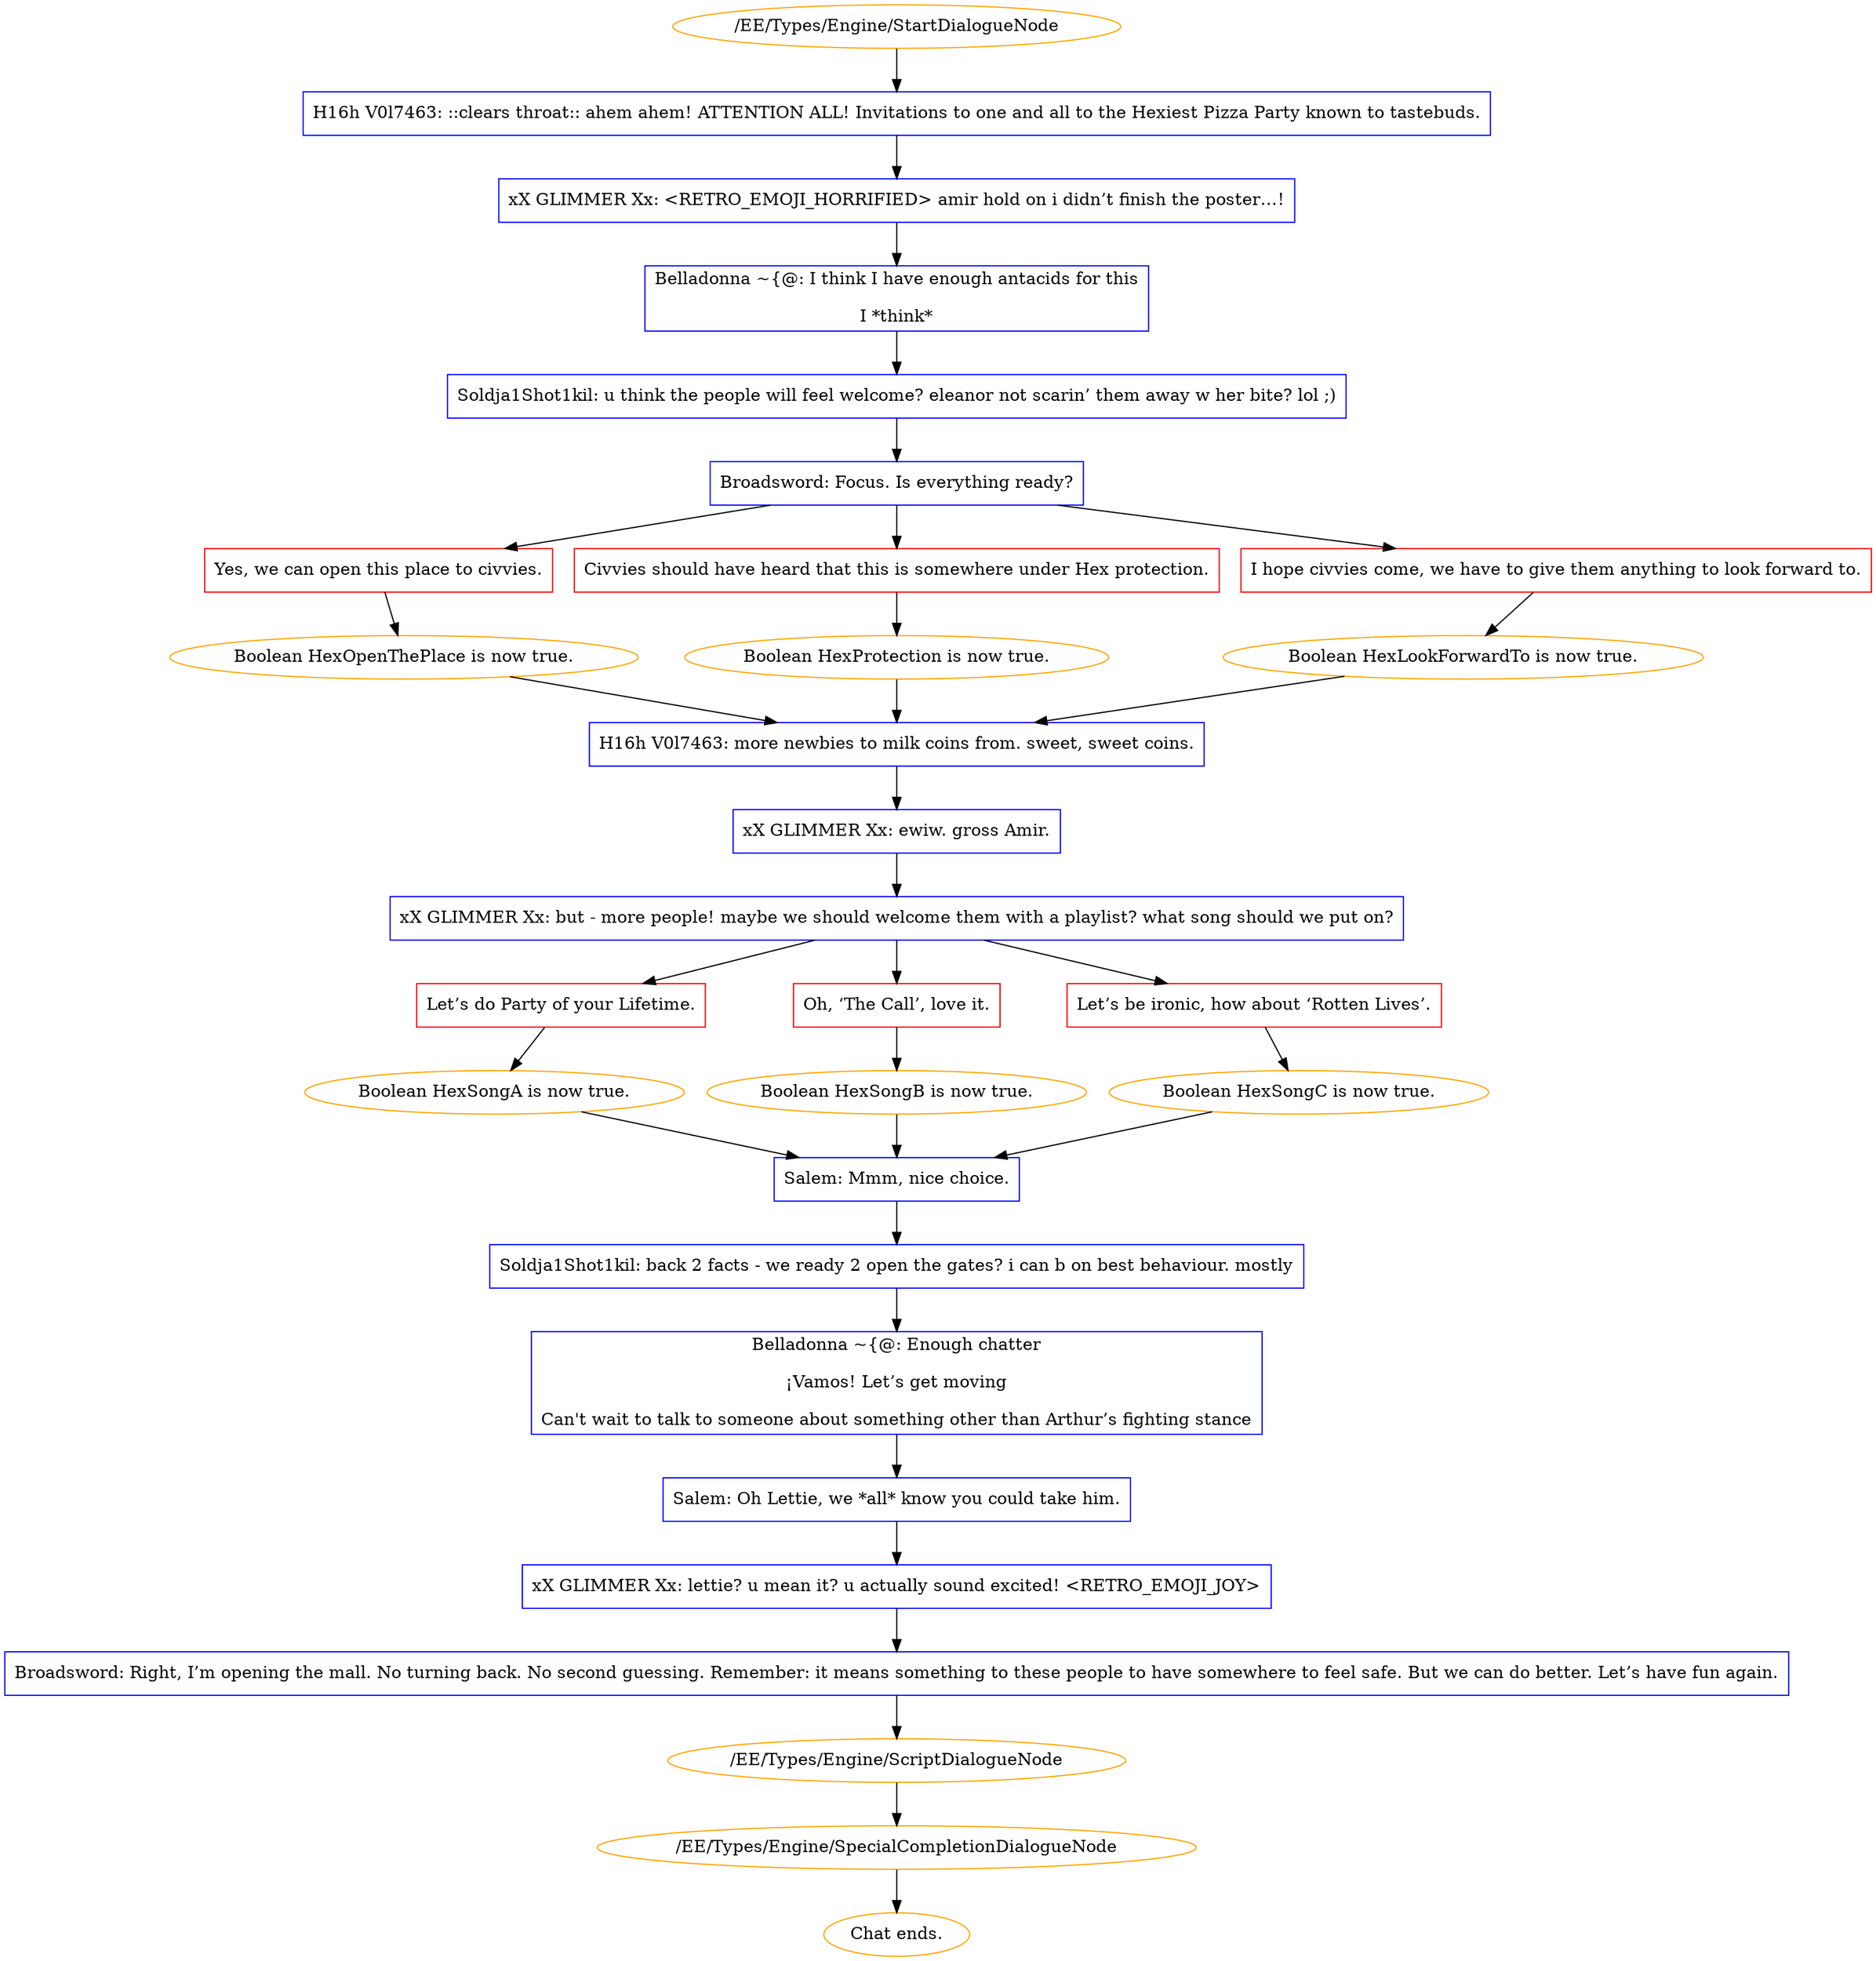 digraph {
	9 [label="/EE/Types/Engine/StartDialogueNode",color=orange];
		9 -> 151;
	151 [label="H16h V0l7463: ::clears throat:: ahem ahem! ATTENTION ALL! Invitations to one and all to the Hexiest Pizza Party known to tastebuds.",shape=box,color=blue];
		151 -> 152;
	152 [label="xX GLIMMER Xx: <RETRO_EMOJI_HORRIFIED> amir hold on i didn’t finish the poster…!",shape=box,color=blue];
		152 -> 153;
	153 [label="Belladonna ~{@: I think I have enough antacids for this
I *think*",shape=box,color=blue];
		153 -> 154;
	154 [label="Soldja1Shot1kil: u think the people will feel welcome? eleanor not scarin’ them away w her bite? lol ;)",shape=box,color=blue];
		154 -> 155;
	155 [label="Broadsword: Focus. Is everything ready?",shape=box,color=blue];
		155 -> 156;
		155 -> 157;
		155 -> 158;
	156 [label="Yes, we can open this place to civvies.",shape=box,color=red];
		156 -> 211;
	157 [label="Civvies should have heard that this is somewhere under Hex protection.",shape=box,color=red];
		157 -> 212;
	158 [label="I hope civvies come, we have to give them anything to look forward to.",shape=box,color=red];
		158 -> 213;
	211 [label="Boolean HexOpenThePlace is now true.",color=orange];
		211 -> 159;
	212 [label="Boolean HexProtection is now true.",color=orange];
		212 -> 159;
	213 [label="Boolean HexLookForwardTo is now true.",color=orange];
		213 -> 159;
	159 [label="H16h V0l7463: more newbies to milk coins from. sweet, sweet coins.",shape=box,color=blue];
		159 -> 160;
	160 [label="xX GLIMMER Xx: ewiw. gross Amir.",shape=box,color=blue];
		160 -> 161;
	161 [label="xX GLIMMER Xx: but - more people! maybe we should welcome them with a playlist? what song should we put on?",shape=box,color=blue];
		161 -> 162;
		161 -> 163;
		161 -> 164;
	162 [label="Let’s do Party of your Lifetime.",shape=box,color=red];
		162 -> 214;
	163 [label="Oh, ‘The Call’, love it.",shape=box,color=red];
		163 -> 215;
	164 [label="Let’s be ironic, how about ‘Rotten Lives’.",shape=box,color=red];
		164 -> 216;
	214 [label="Boolean HexSongA is now true.",color=orange];
		214 -> 165;
	215 [label="Boolean HexSongB is now true.",color=orange];
		215 -> 165;
	216 [label="Boolean HexSongC is now true.",color=orange];
		216 -> 165;
	165 [label="Salem: Mmm, nice choice.",shape=box,color=blue];
		165 -> 166;
	166 [label="Soldja1Shot1kil: back 2 facts - we ready 2 open the gates? i can b on best behaviour. mostly",shape=box,color=blue];
		166 -> 167;
	167 [label="Belladonna ~{@: Enough chatter
¡Vamos! Let’s get moving
Can't wait to talk to someone about something other than Arthur’s fighting stance",shape=box,color=blue];
		167 -> 13;
	13 [label="Salem: Oh Lettie, we *all* know you could take him.",shape=box,color=blue];
		13 -> 1;
	1 [label="xX GLIMMER Xx: lettie? u mean it? u actually sound excited! <RETRO_EMOJI_JOY>",shape=box,color=blue];
		1 -> 3;
	3 [label="Broadsword: Right, I’m opening the mall. No turning back. No second guessing. Remember: it means something to these people to have somewhere to feel safe. But we can do better. Let’s have fun again.",shape=box,color=blue];
		3 -> 220;
	220 [label="/EE/Types/Engine/ScriptDialogueNode",color=orange];
		220 -> 37;
	37 [label="/EE/Types/Engine/SpecialCompletionDialogueNode",color=orange];
		37 -> "Chat ends.";
	"Chat ends." [color=orange];
}